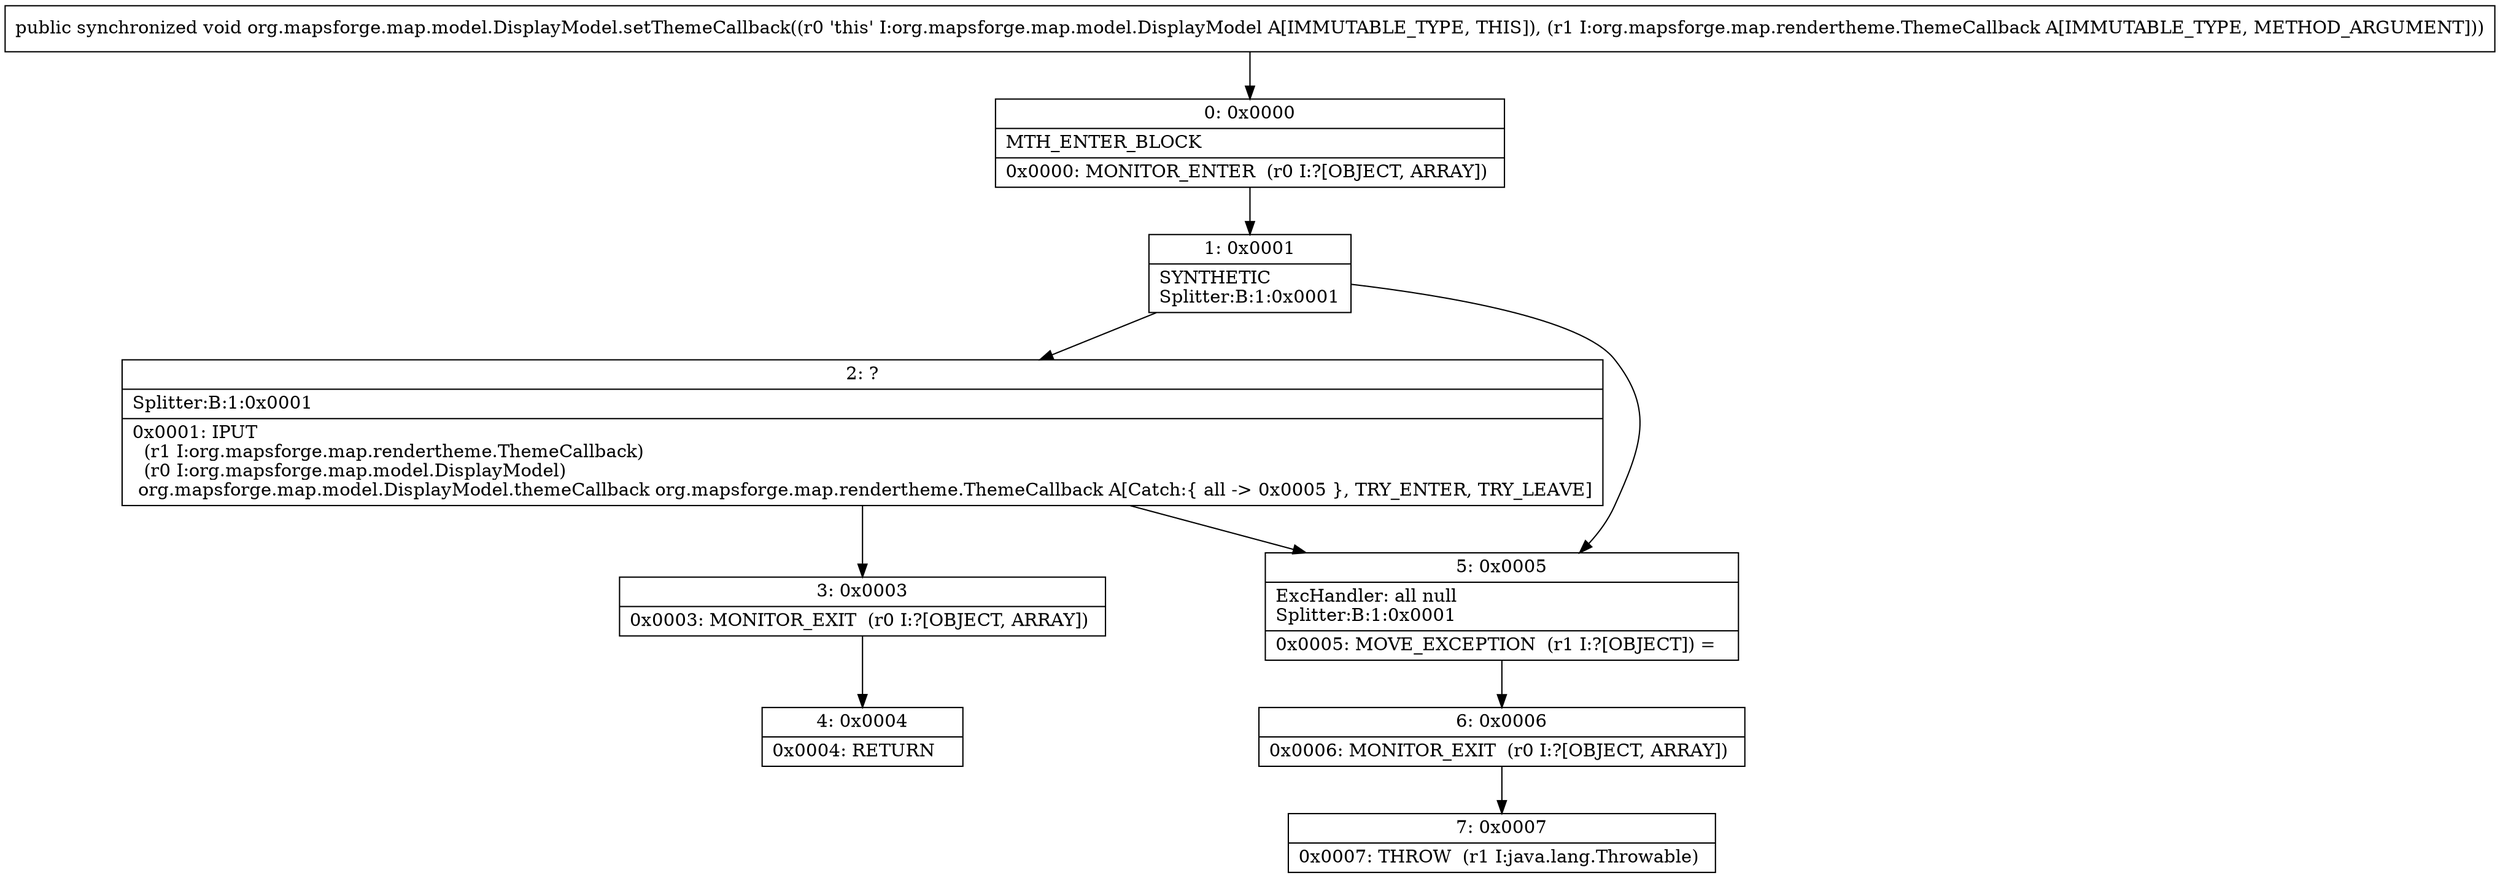 digraph "CFG fororg.mapsforge.map.model.DisplayModel.setThemeCallback(Lorg\/mapsforge\/map\/rendertheme\/ThemeCallback;)V" {
Node_0 [shape=record,label="{0\:\ 0x0000|MTH_ENTER_BLOCK\l|0x0000: MONITOR_ENTER  (r0 I:?[OBJECT, ARRAY]) \l}"];
Node_1 [shape=record,label="{1\:\ 0x0001|SYNTHETIC\lSplitter:B:1:0x0001\l}"];
Node_2 [shape=record,label="{2\:\ ?|Splitter:B:1:0x0001\l|0x0001: IPUT  \l  (r1 I:org.mapsforge.map.rendertheme.ThemeCallback)\l  (r0 I:org.mapsforge.map.model.DisplayModel)\l org.mapsforge.map.model.DisplayModel.themeCallback org.mapsforge.map.rendertheme.ThemeCallback A[Catch:\{ all \-\> 0x0005 \}, TRY_ENTER, TRY_LEAVE]\l}"];
Node_3 [shape=record,label="{3\:\ 0x0003|0x0003: MONITOR_EXIT  (r0 I:?[OBJECT, ARRAY]) \l}"];
Node_4 [shape=record,label="{4\:\ 0x0004|0x0004: RETURN   \l}"];
Node_5 [shape=record,label="{5\:\ 0x0005|ExcHandler: all null\lSplitter:B:1:0x0001\l|0x0005: MOVE_EXCEPTION  (r1 I:?[OBJECT]) =  \l}"];
Node_6 [shape=record,label="{6\:\ 0x0006|0x0006: MONITOR_EXIT  (r0 I:?[OBJECT, ARRAY]) \l}"];
Node_7 [shape=record,label="{7\:\ 0x0007|0x0007: THROW  (r1 I:java.lang.Throwable) \l}"];
MethodNode[shape=record,label="{public synchronized void org.mapsforge.map.model.DisplayModel.setThemeCallback((r0 'this' I:org.mapsforge.map.model.DisplayModel A[IMMUTABLE_TYPE, THIS]), (r1 I:org.mapsforge.map.rendertheme.ThemeCallback A[IMMUTABLE_TYPE, METHOD_ARGUMENT])) }"];
MethodNode -> Node_0;
Node_0 -> Node_1;
Node_1 -> Node_2;
Node_1 -> Node_5;
Node_2 -> Node_3;
Node_2 -> Node_5;
Node_3 -> Node_4;
Node_5 -> Node_6;
Node_6 -> Node_7;
}

